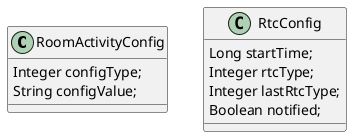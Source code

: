 @startuml service_rtc_class

class RoomActivityConfig {
    Integer configType;
    String configValue;
}

class RtcConfig {
    Long startTime; /'开始生效时间'/
    Integer rtcType;
    Integer lastRtcType; /'生效之前的rtc类型'/
    Boolean notified;
}



@enduml